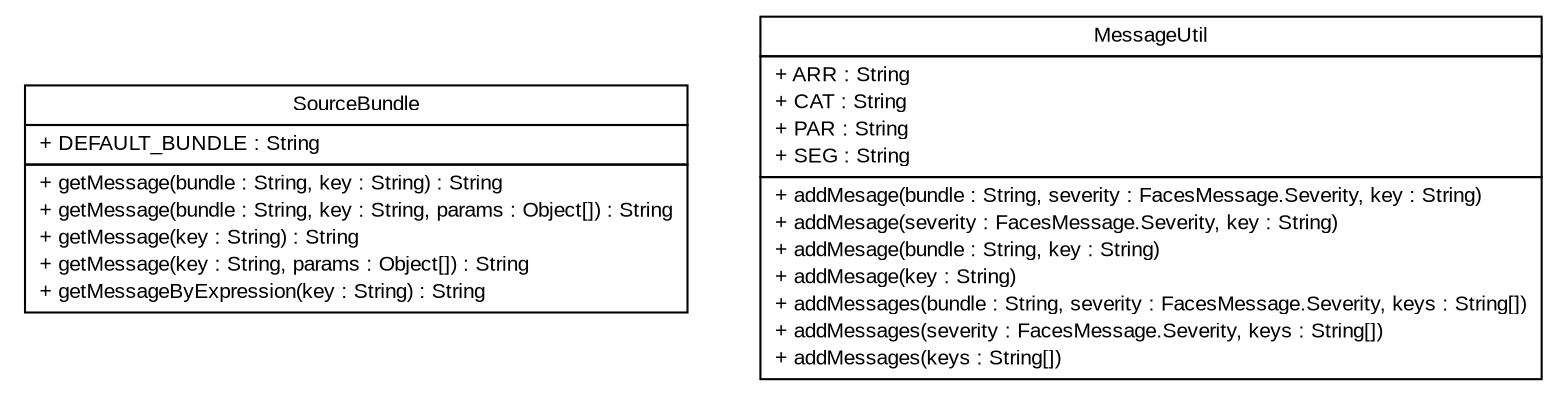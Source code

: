 #!/usr/local/bin/dot
#
# Class diagram 
# Generated by UMLGraph version R5_6 (http://www.umlgraph.org/)
#

digraph G {
	edge [fontname="arial",fontsize=10,labelfontname="arial",labelfontsize=10];
	node [fontname="arial",fontsize=10,shape=plaintext];
	nodesep=0.25;
	ranksep=0.5;
	// br.gov.to.sefaz.util.message.SourceBundle
	c123 [label=<<table title="br.gov.to.sefaz.util.message.SourceBundle" border="0" cellborder="1" cellspacing="0" cellpadding="2" port="p" href="./SourceBundle.html">
		<tr><td><table border="0" cellspacing="0" cellpadding="1">
<tr><td align="center" balign="center"> SourceBundle </td></tr>
		</table></td></tr>
		<tr><td><table border="0" cellspacing="0" cellpadding="1">
<tr><td align="left" balign="left"> + DEFAULT_BUNDLE : String </td></tr>
		</table></td></tr>
		<tr><td><table border="0" cellspacing="0" cellpadding="1">
<tr><td align="left" balign="left"> + getMessage(bundle : String, key : String) : String </td></tr>
<tr><td align="left" balign="left"> + getMessage(bundle : String, key : String, params : Object[]) : String </td></tr>
<tr><td align="left" balign="left"> + getMessage(key : String) : String </td></tr>
<tr><td align="left" balign="left"> + getMessage(key : String, params : Object[]) : String </td></tr>
<tr><td align="left" balign="left"> + getMessageByExpression(key : String) : String </td></tr>
		</table></td></tr>
		</table>>, URL="./SourceBundle.html", fontname="arial", fontcolor="black", fontsize=10.0];
	// br.gov.to.sefaz.util.message.MessageUtil
	c124 [label=<<table title="br.gov.to.sefaz.util.message.MessageUtil" border="0" cellborder="1" cellspacing="0" cellpadding="2" port="p" href="./MessageUtil.html">
		<tr><td><table border="0" cellspacing="0" cellpadding="1">
<tr><td align="center" balign="center"> MessageUtil </td></tr>
		</table></td></tr>
		<tr><td><table border="0" cellspacing="0" cellpadding="1">
<tr><td align="left" balign="left"> + ARR : String </td></tr>
<tr><td align="left" balign="left"> + CAT : String </td></tr>
<tr><td align="left" balign="left"> + PAR : String </td></tr>
<tr><td align="left" balign="left"> + SEG : String </td></tr>
		</table></td></tr>
		<tr><td><table border="0" cellspacing="0" cellpadding="1">
<tr><td align="left" balign="left"> + addMesage(bundle : String, severity : FacesMessage.Severity, key : String) </td></tr>
<tr><td align="left" balign="left"> + addMesage(severity : FacesMessage.Severity, key : String) </td></tr>
<tr><td align="left" balign="left"> + addMesage(bundle : String, key : String) </td></tr>
<tr><td align="left" balign="left"> + addMesage(key : String) </td></tr>
<tr><td align="left" balign="left"> + addMessages(bundle : String, severity : FacesMessage.Severity, keys : String[]) </td></tr>
<tr><td align="left" balign="left"> + addMessages(severity : FacesMessage.Severity, keys : String[]) </td></tr>
<tr><td align="left" balign="left"> + addMessages(keys : String[]) </td></tr>
		</table></td></tr>
		</table>>, URL="./MessageUtil.html", fontname="arial", fontcolor="black", fontsize=10.0];
}

